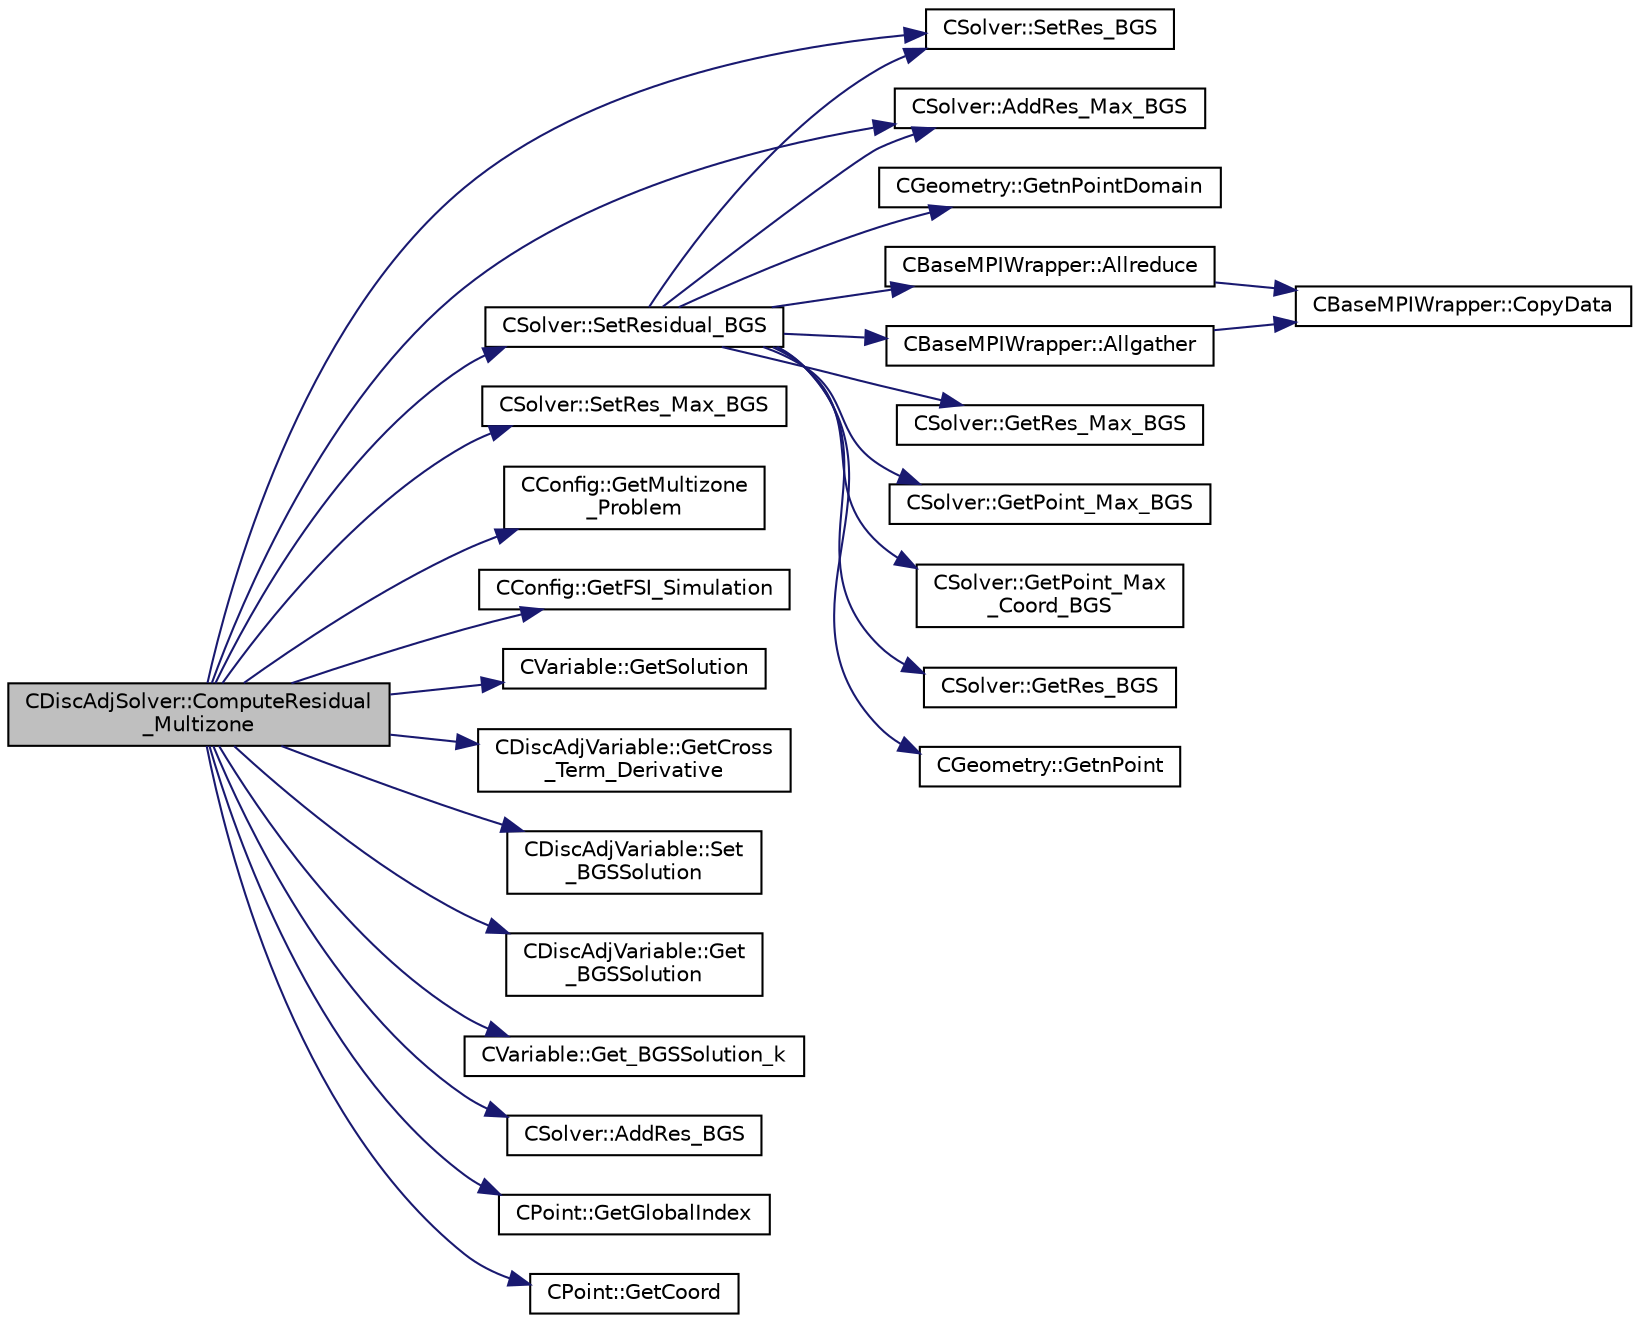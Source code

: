 digraph "CDiscAdjSolver::ComputeResidual_Multizone"
{
  edge [fontname="Helvetica",fontsize="10",labelfontname="Helvetica",labelfontsize="10"];
  node [fontname="Helvetica",fontsize="10",shape=record];
  rankdir="LR";
  Node15 [label="CDiscAdjSolver::ComputeResidual\l_Multizone",height=0.2,width=0.4,color="black", fillcolor="grey75", style="filled", fontcolor="black"];
  Node15 -> Node16 [color="midnightblue",fontsize="10",style="solid",fontname="Helvetica"];
  Node16 [label="CSolver::SetRes_BGS",height=0.2,width=0.4,color="black", fillcolor="white", style="filled",URL="$class_c_solver.html#a19d46e6c1923fb176ea88a7edd7e385b",tooltip="Set the residual for BGS subiterations. "];
  Node15 -> Node17 [color="midnightblue",fontsize="10",style="solid",fontname="Helvetica"];
  Node17 [label="CSolver::SetRes_Max_BGS",height=0.2,width=0.4,color="black", fillcolor="white", style="filled",URL="$class_c_solver.html#aeb849472225116f44fbdf6710ea02579",tooltip="Set the maximal residual for BGS subiterations. "];
  Node15 -> Node18 [color="midnightblue",fontsize="10",style="solid",fontname="Helvetica"];
  Node18 [label="CConfig::GetMultizone\l_Problem",height=0.2,width=0.4,color="black", fillcolor="white", style="filled",URL="$class_c_config.html#ad9233b666b21e43c18592925be61cc9b",tooltip="Get whether the simulation we are running is a multizone simulation. "];
  Node15 -> Node19 [color="midnightblue",fontsize="10",style="solid",fontname="Helvetica"];
  Node19 [label="CConfig::GetFSI_Simulation",height=0.2,width=0.4,color="black", fillcolor="white", style="filled",URL="$class_c_config.html#a9776c63953c047138e0f81d5b51cd895",tooltip="Check if the simulation we are running is a FSI simulation. "];
  Node15 -> Node20 [color="midnightblue",fontsize="10",style="solid",fontname="Helvetica"];
  Node20 [label="CVariable::GetSolution",height=0.2,width=0.4,color="black", fillcolor="white", style="filled",URL="$class_c_variable.html#a261483e39c23c1de7cb9aea7e917c121",tooltip="Get the solution. "];
  Node15 -> Node21 [color="midnightblue",fontsize="10",style="solid",fontname="Helvetica"];
  Node21 [label="CDiscAdjVariable::GetCross\l_Term_Derivative",height=0.2,width=0.4,color="black", fillcolor="white", style="filled",URL="$class_c_disc_adj_variable.html#a3995d87f2e239b7f281700e5841e2e50",tooltip="Get the contribution of crossed terms into the derivative. "];
  Node15 -> Node22 [color="midnightblue",fontsize="10",style="solid",fontname="Helvetica"];
  Node22 [label="CDiscAdjVariable::Set\l_BGSSolution",height=0.2,width=0.4,color="black", fillcolor="white", style="filled",URL="$class_c_disc_adj_variable.html#a620f14257f84b84ab2d0be5f8e81ce17",tooltip="Set the value of the adjoint solution in the current BGS subiteration. "];
  Node15 -> Node23 [color="midnightblue",fontsize="10",style="solid",fontname="Helvetica"];
  Node23 [label="CDiscAdjVariable::Get\l_BGSSolution",height=0.2,width=0.4,color="black", fillcolor="white", style="filled",URL="$class_c_disc_adj_variable.html#a105e766f8b5238e39be799aa2d7bf5dd",tooltip="Get the value of the adjoint solution in the previous BGS subiteration. "];
  Node15 -> Node24 [color="midnightblue",fontsize="10",style="solid",fontname="Helvetica"];
  Node24 [label="CVariable::Get_BGSSolution_k",height=0.2,width=0.4,color="black", fillcolor="white", style="filled",URL="$class_c_variable.html#a575bb2887bdf21df7bccf14736e87070",tooltip="Get the value of the solution in the previous BGS subiteration. "];
  Node15 -> Node25 [color="midnightblue",fontsize="10",style="solid",fontname="Helvetica"];
  Node25 [label="CSolver::AddRes_BGS",height=0.2,width=0.4,color="black", fillcolor="white", style="filled",URL="$class_c_solver.html#a850ad5e7b1b8d81ad8d967bcef81ad6e",tooltip="Adds the residual for BGS subiterations. "];
  Node15 -> Node26 [color="midnightblue",fontsize="10",style="solid",fontname="Helvetica"];
  Node26 [label="CSolver::AddRes_Max_BGS",height=0.2,width=0.4,color="black", fillcolor="white", style="filled",URL="$class_c_solver.html#a0d731347241e2f7c587d5132ebf2019d",tooltip="Adds the maximal residual for BGS subiterations. "];
  Node15 -> Node27 [color="midnightblue",fontsize="10",style="solid",fontname="Helvetica"];
  Node27 [label="CPoint::GetGlobalIndex",height=0.2,width=0.4,color="black", fillcolor="white", style="filled",URL="$class_c_point.html#ab546170a5a03ef210a75fc5531910050",tooltip="Get the global index in a parallel computation. "];
  Node15 -> Node28 [color="midnightblue",fontsize="10",style="solid",fontname="Helvetica"];
  Node28 [label="CPoint::GetCoord",height=0.2,width=0.4,color="black", fillcolor="white", style="filled",URL="$class_c_point.html#a95fe081d22e96e190cb3edcbf0d6525f",tooltip="Get the coordinates dor the control volume. "];
  Node15 -> Node29 [color="midnightblue",fontsize="10",style="solid",fontname="Helvetica"];
  Node29 [label="CSolver::SetResidual_BGS",height=0.2,width=0.4,color="black", fillcolor="white", style="filled",URL="$class_c_solver.html#ad78622b122d602d0759ab940356e328a",tooltip="Communicate the value of the max residual and RMS residual. "];
  Node29 -> Node16 [color="midnightblue",fontsize="10",style="solid",fontname="Helvetica"];
  Node29 -> Node30 [color="midnightblue",fontsize="10",style="solid",fontname="Helvetica"];
  Node30 [label="CSolver::GetRes_BGS",height=0.2,width=0.4,color="black", fillcolor="white", style="filled",URL="$class_c_solver.html#a83cd1ade482300b90aa8ccc6aad03acd",tooltip="Get the residual for BGS subiterations. "];
  Node29 -> Node31 [color="midnightblue",fontsize="10",style="solid",fontname="Helvetica"];
  Node31 [label="CGeometry::GetnPoint",height=0.2,width=0.4,color="black", fillcolor="white", style="filled",URL="$class_c_geometry.html#aa68b666b38f4d2c7021736ae86940f44",tooltip="Get number of points. "];
  Node29 -> Node32 [color="midnightblue",fontsize="10",style="solid",fontname="Helvetica"];
  Node32 [label="CGeometry::GetnPointDomain",height=0.2,width=0.4,color="black", fillcolor="white", style="filled",URL="$class_c_geometry.html#a4fc7de3bff7b6f8c35717016d6f8fcb2",tooltip="Get number of real points (that belong to the domain). "];
  Node29 -> Node33 [color="midnightblue",fontsize="10",style="solid",fontname="Helvetica"];
  Node33 [label="CBaseMPIWrapper::Allreduce",height=0.2,width=0.4,color="black", fillcolor="white", style="filled",URL="$class_c_base_m_p_i_wrapper.html#a637b6fd917a8ca91ce748ba88e0d66b6"];
  Node33 -> Node34 [color="midnightblue",fontsize="10",style="solid",fontname="Helvetica"];
  Node34 [label="CBaseMPIWrapper::CopyData",height=0.2,width=0.4,color="black", fillcolor="white", style="filled",URL="$class_c_base_m_p_i_wrapper.html#a4725cc1dd65b161b483e812a538a5e36"];
  Node29 -> Node35 [color="midnightblue",fontsize="10",style="solid",fontname="Helvetica"];
  Node35 [label="CSolver::GetRes_Max_BGS",height=0.2,width=0.4,color="black", fillcolor="white", style="filled",URL="$class_c_solver.html#a0663639c53a377bdaa1c66b8ad026ace",tooltip="Get the maximal residual for BGS subiterations. "];
  Node29 -> Node36 [color="midnightblue",fontsize="10",style="solid",fontname="Helvetica"];
  Node36 [label="CSolver::GetPoint_Max_BGS",height=0.2,width=0.4,color="black", fillcolor="white", style="filled",URL="$class_c_solver.html#ad858890f4a6dac8b7be18e9cee0e6440",tooltip="Get the maximal residual, this is useful for the convergence history. "];
  Node29 -> Node37 [color="midnightblue",fontsize="10",style="solid",fontname="Helvetica"];
  Node37 [label="CSolver::GetPoint_Max\l_Coord_BGS",height=0.2,width=0.4,color="black", fillcolor="white", style="filled",URL="$class_c_solver.html#a593491f3d8806bb331eb35fc7b254663",tooltip="Get the location of the maximal residual, this is useful for the convergence history. "];
  Node29 -> Node38 [color="midnightblue",fontsize="10",style="solid",fontname="Helvetica"];
  Node38 [label="CBaseMPIWrapper::Allgather",height=0.2,width=0.4,color="black", fillcolor="white", style="filled",URL="$class_c_base_m_p_i_wrapper.html#a55195abbb7206e08a4933fa53cd41923"];
  Node38 -> Node34 [color="midnightblue",fontsize="10",style="solid",fontname="Helvetica"];
  Node29 -> Node26 [color="midnightblue",fontsize="10",style="solid",fontname="Helvetica"];
}
